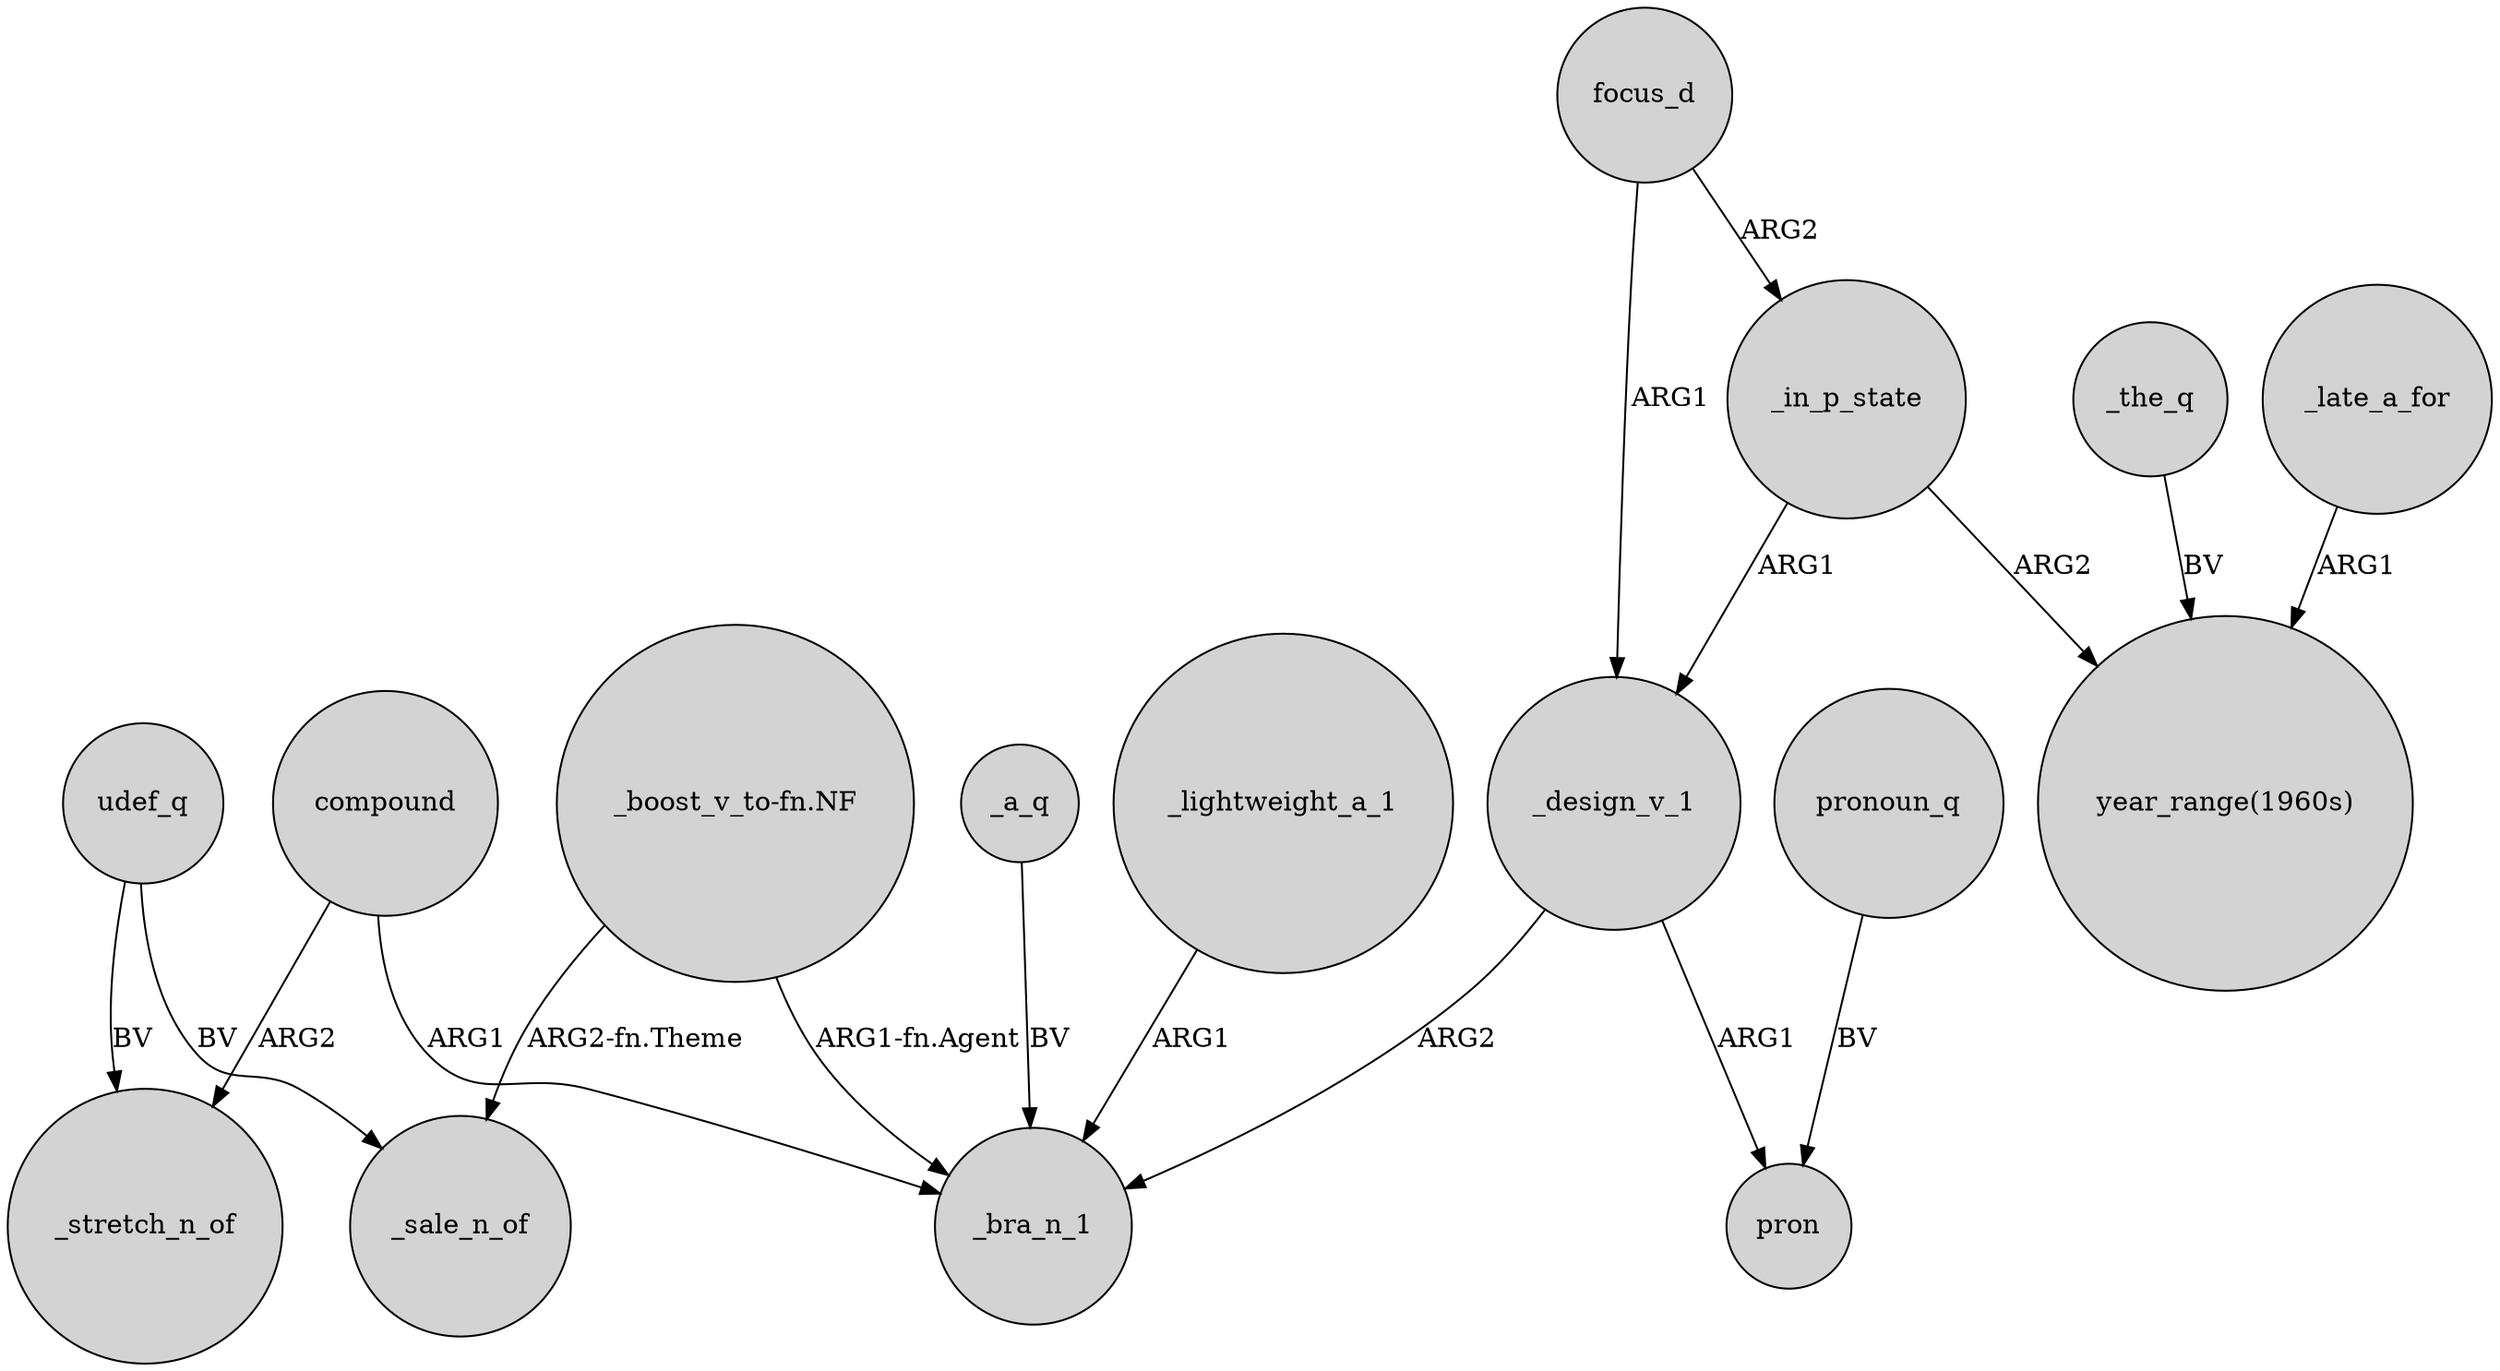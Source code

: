 digraph {
	node [shape=circle style=filled]
	_in_p_state -> _design_v_1 [label=ARG1]
	_lightweight_a_1 -> _bra_n_1 [label=ARG1]
	udef_q -> _sale_n_of [label=BV]
	compound -> _bra_n_1 [label=ARG1]
	_in_p_state -> "year_range(1960s)" [label=ARG2]
	udef_q -> _stretch_n_of [label=BV]
	_design_v_1 -> pron [label=ARG1]
	_a_q -> _bra_n_1 [label=BV]
	compound -> _stretch_n_of [label=ARG2]
	"_boost_v_to-fn.NF" -> _sale_n_of [label="ARG2-fn.Theme"]
	_design_v_1 -> _bra_n_1 [label=ARG2]
	focus_d -> _in_p_state [label=ARG2]
	focus_d -> _design_v_1 [label=ARG1]
	_late_a_for -> "year_range(1960s)" [label=ARG1]
	"_boost_v_to-fn.NF" -> _bra_n_1 [label="ARG1-fn.Agent"]
	_the_q -> "year_range(1960s)" [label=BV]
	pronoun_q -> pron [label=BV]
}
